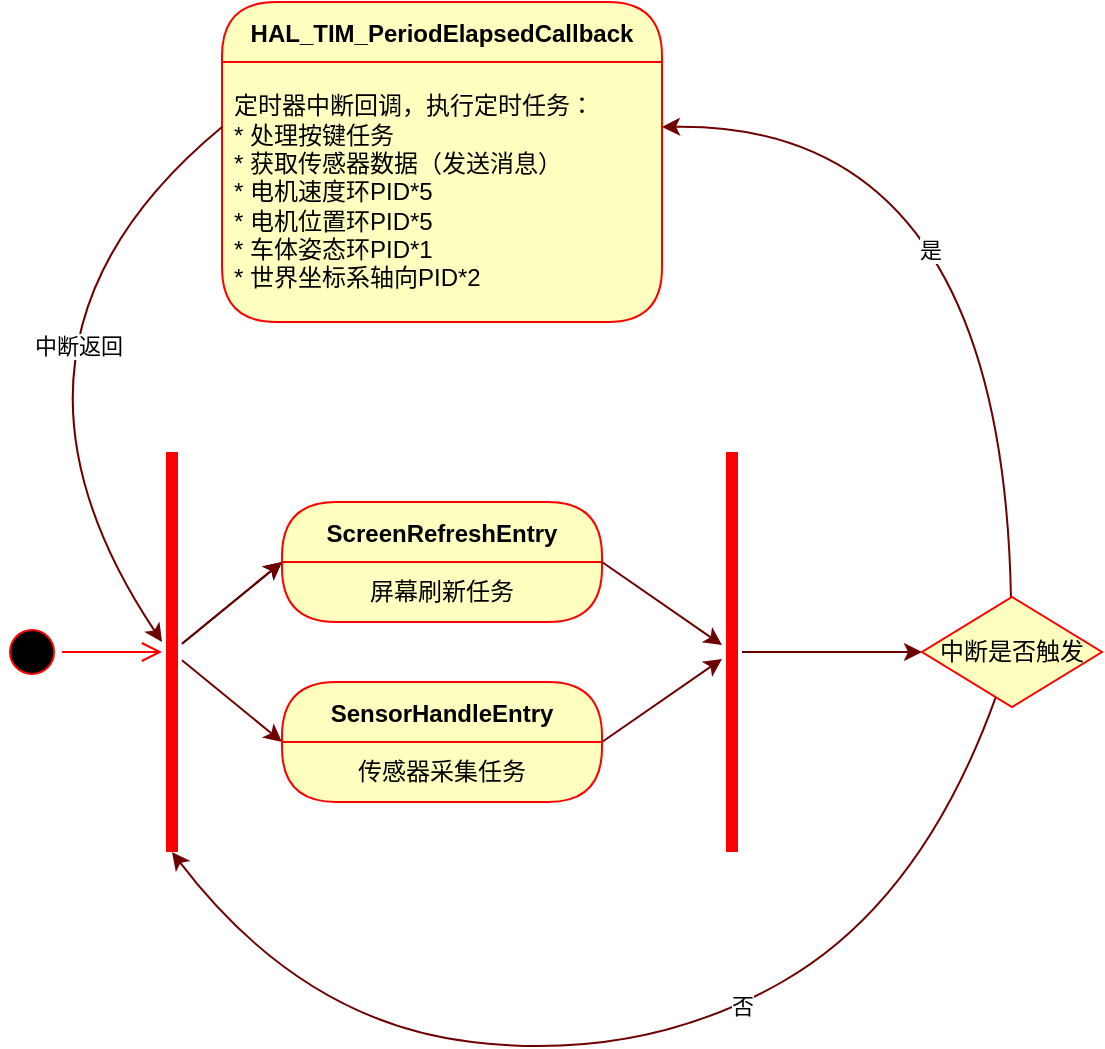 <mxfile>
    <diagram id="QE2iGHCM4OtWqHqvRpzI" name="Page-1">
        <mxGraphModel dx="783" dy="660" grid="1" gridSize="10" guides="1" tooltips="1" connect="1" arrows="1" fold="1" page="1" pageScale="1" pageWidth="10000" pageHeight="5000" math="0" shadow="0">
            <root>
                <mxCell id="0"/>
                <mxCell id="1" parent="0"/>
                <mxCell id="2" value="" style="ellipse;html=1;shape=startState;fillColor=#000000;strokeColor=#ff0000;" parent="1" vertex="1">
                    <mxGeometry x="170" y="460" width="30" height="30" as="geometry"/>
                </mxCell>
                <mxCell id="3" value="" style="edgeStyle=orthogonalEdgeStyle;html=1;verticalAlign=bottom;endArrow=open;endSize=8;strokeColor=#ff0000;" parent="1" source="2" edge="1">
                    <mxGeometry relative="1" as="geometry">
                        <mxPoint x="250" y="475" as="targetPoint"/>
                    </mxGeometry>
                </mxCell>
                <mxCell id="24" style="edgeStyle=none;html=1;entryX=0;entryY=0;entryDx=0;entryDy=0;" parent="1" source="4" target="13" edge="1">
                    <mxGeometry relative="1" as="geometry"/>
                </mxCell>
                <mxCell id="25" style="edgeStyle=none;html=1;entryX=0;entryY=0;entryDx=0;entryDy=0;fillColor=#a20025;strokeColor=#6F0000;" parent="1" source="4" target="17" edge="1">
                    <mxGeometry relative="1" as="geometry"/>
                </mxCell>
                <mxCell id="4" value="" style="shape=line;html=1;strokeWidth=6;strokeColor=#ff0000;direction=north;" parent="1" vertex="1">
                    <mxGeometry x="250" y="375" width="10" height="200" as="geometry"/>
                </mxCell>
                <mxCell id="12" value="ScreenRefreshEntry" style="swimlane;fontStyle=1;align=center;verticalAlign=middle;childLayout=stackLayout;horizontal=1;startSize=30;horizontalStack=0;resizeParent=0;resizeLast=1;container=0;fontColor=#000000;collapsible=0;rounded=1;arcSize=30;strokeColor=#ff0000;fillColor=#ffffc0;swimlaneFillColor=#ffffc0;dropTarget=0;" parent="1" vertex="1">
                    <mxGeometry x="310" y="400" width="160" height="60" as="geometry"/>
                </mxCell>
                <mxCell id="13" value="屏幕刷新任务" style="text;html=1;strokeColor=none;fillColor=none;align=center;verticalAlign=middle;spacingLeft=4;spacingRight=4;whiteSpace=wrap;overflow=hidden;rotatable=0;fontColor=#000000;" parent="12" vertex="1">
                    <mxGeometry y="30" width="160" height="30" as="geometry"/>
                </mxCell>
                <mxCell id="48" style="edgeStyle=none;html=1;fillColor=#a20025;strokeColor=#6F0000;exitX=1;exitY=0;exitDx=0;exitDy=0;" edge="1" parent="1" source="17" target="46">
                    <mxGeometry relative="1" as="geometry"/>
                </mxCell>
                <mxCell id="16" value="SensorHandleEntry" style="swimlane;fontStyle=1;align=center;verticalAlign=middle;childLayout=stackLayout;horizontal=1;startSize=30;horizontalStack=0;resizeParent=0;resizeLast=1;container=0;fontColor=#000000;collapsible=0;rounded=1;arcSize=30;strokeColor=#ff0000;fillColor=#ffffc0;swimlaneFillColor=#ffffc0;dropTarget=0;" parent="1" vertex="1">
                    <mxGeometry x="310" y="490" width="160" height="60" as="geometry"/>
                </mxCell>
                <mxCell id="17" value="传感器采集任务" style="text;html=1;strokeColor=none;fillColor=none;align=center;verticalAlign=middle;spacingLeft=4;spacingRight=4;whiteSpace=wrap;overflow=hidden;rotatable=0;fontColor=#000000;" parent="16" vertex="1">
                    <mxGeometry y="30" width="160" height="30" as="geometry"/>
                </mxCell>
                <mxCell id="27" value="HAL_TIM_PeriodElapsedCallback" style="swimlane;fontStyle=1;align=center;verticalAlign=middle;childLayout=stackLayout;horizontal=1;startSize=30;horizontalStack=0;resizeParent=0;resizeLast=1;container=0;fontColor=#000000;collapsible=0;rounded=1;arcSize=30;strokeColor=#ff0000;fillColor=#ffffc0;swimlaneFillColor=#ffffc0;dropTarget=0;" parent="1" vertex="1">
                    <mxGeometry x="280" y="150" width="220" height="160" as="geometry"/>
                </mxCell>
                <mxCell id="28" value="定时器中断回调，执行定时任务：&lt;br&gt;* 处理按键任务&lt;br&gt;* 获取传感器数据（发送消息）&lt;br&gt;* 电机速度环PID*5&lt;br&gt;* 电机位置环PID*5&lt;br&gt;* 车体姿态环PID*1&lt;br&gt;* 世界坐标系轴向PID*2" style="text;html=1;strokeColor=none;fillColor=none;align=left;verticalAlign=middle;spacingLeft=4;spacingRight=4;whiteSpace=wrap;overflow=hidden;rotatable=0;fontColor=#000000;" parent="27" vertex="1">
                    <mxGeometry y="30" width="220" height="130" as="geometry"/>
                </mxCell>
                <mxCell id="30" style="edgeStyle=none;html=1;entryX=0;entryY=0;entryDx=0;entryDy=0;fillColor=#a20025;strokeColor=#6F0000;" edge="1" parent="1">
                    <mxGeometry relative="1" as="geometry">
                        <mxPoint x="260" y="470.909" as="sourcePoint"/>
                        <mxPoint x="310" y="430" as="targetPoint"/>
                    </mxGeometry>
                </mxCell>
                <mxCell id="58" style="edgeStyle=none;curved=1;html=1;entryX=0;entryY=0.5;entryDx=0;entryDy=0;strokeColor=#6F0000;fillColor=#a20025;" edge="1" parent="1" source="46" target="55">
                    <mxGeometry relative="1" as="geometry"/>
                </mxCell>
                <mxCell id="46" value="" style="shape=line;html=1;strokeWidth=6;strokeColor=#ff0000;direction=north;" vertex="1" parent="1">
                    <mxGeometry x="530" y="375" width="10" height="200" as="geometry"/>
                </mxCell>
                <mxCell id="47" style="edgeStyle=none;html=1;fillColor=#a20025;strokeColor=#6F0000;exitX=1;exitY=0;exitDx=0;exitDy=0;" edge="1" parent="1" source="13" target="46">
                    <mxGeometry relative="1" as="geometry"/>
                </mxCell>
                <mxCell id="53" style="edgeStyle=none;curved=1;html=1;strokeColor=#6F0000;exitX=0;exitY=0.25;exitDx=0;exitDy=0;fillColor=#a20025;" edge="1" parent="1" source="28">
                    <mxGeometry relative="1" as="geometry">
                        <mxPoint x="250" y="470" as="targetPoint"/>
                        <Array as="points">
                            <mxPoint x="150" y="320"/>
                        </Array>
                    </mxGeometry>
                </mxCell>
                <mxCell id="54" value="&lt;font color=&quot;#000000&quot;&gt;中断返回&lt;/font&gt;" style="edgeLabel;html=1;align=center;verticalAlign=middle;resizable=0;points=[];" vertex="1" connectable="0" parent="53">
                    <mxGeometry x="-0.283" y="38" relative="1" as="geometry">
                        <mxPoint as="offset"/>
                    </mxGeometry>
                </mxCell>
                <mxCell id="59" style="edgeStyle=none;curved=1;html=1;entryX=1;entryY=0.25;entryDx=0;entryDy=0;strokeColor=#6F0000;fillColor=#a20025;" edge="1" parent="1" source="55" target="28">
                    <mxGeometry relative="1" as="geometry">
                        <Array as="points">
                            <mxPoint x="670" y="210"/>
                        </Array>
                    </mxGeometry>
                </mxCell>
                <mxCell id="60" value="&lt;font color=&quot;#000000&quot;&gt;是&lt;/font&gt;" style="edgeLabel;html=1;align=center;verticalAlign=middle;resizable=0;points=[];" vertex="1" connectable="0" parent="59">
                    <mxGeometry x="-0.141" y="37" relative="1" as="geometry">
                        <mxPoint as="offset"/>
                    </mxGeometry>
                </mxCell>
                <mxCell id="61" style="edgeStyle=none;curved=1;html=1;strokeColor=#6F0000;fontColor=#000000;entryX=0;entryY=0.5;entryDx=0;entryDy=0;entryPerimeter=0;fillColor=#a20025;" edge="1" parent="1" source="55" target="4">
                    <mxGeometry relative="1" as="geometry">
                        <mxPoint x="260" y="475" as="targetPoint"/>
                        <Array as="points">
                            <mxPoint x="630" y="600"/>
                            <mxPoint x="490" y="680"/>
                            <mxPoint x="320" y="660"/>
                        </Array>
                    </mxGeometry>
                </mxCell>
                <mxCell id="62" value="否" style="edgeLabel;html=1;align=center;verticalAlign=middle;resizable=0;points=[];fontColor=#000000;" vertex="1" connectable="0" parent="61">
                    <mxGeometry x="-0.223" relative="1" as="geometry">
                        <mxPoint as="offset"/>
                    </mxGeometry>
                </mxCell>
                <mxCell id="55" value="&lt;font color=&quot;#000000&quot;&gt;中断是否触发&lt;/font&gt;" style="rhombus;whiteSpace=wrap;html=1;fillColor=#ffffc0;strokeColor=#ff0000;" vertex="1" parent="1">
                    <mxGeometry x="630" y="447.5" width="90" height="55" as="geometry"/>
                </mxCell>
            </root>
        </mxGraphModel>
    </diagram>
</mxfile>